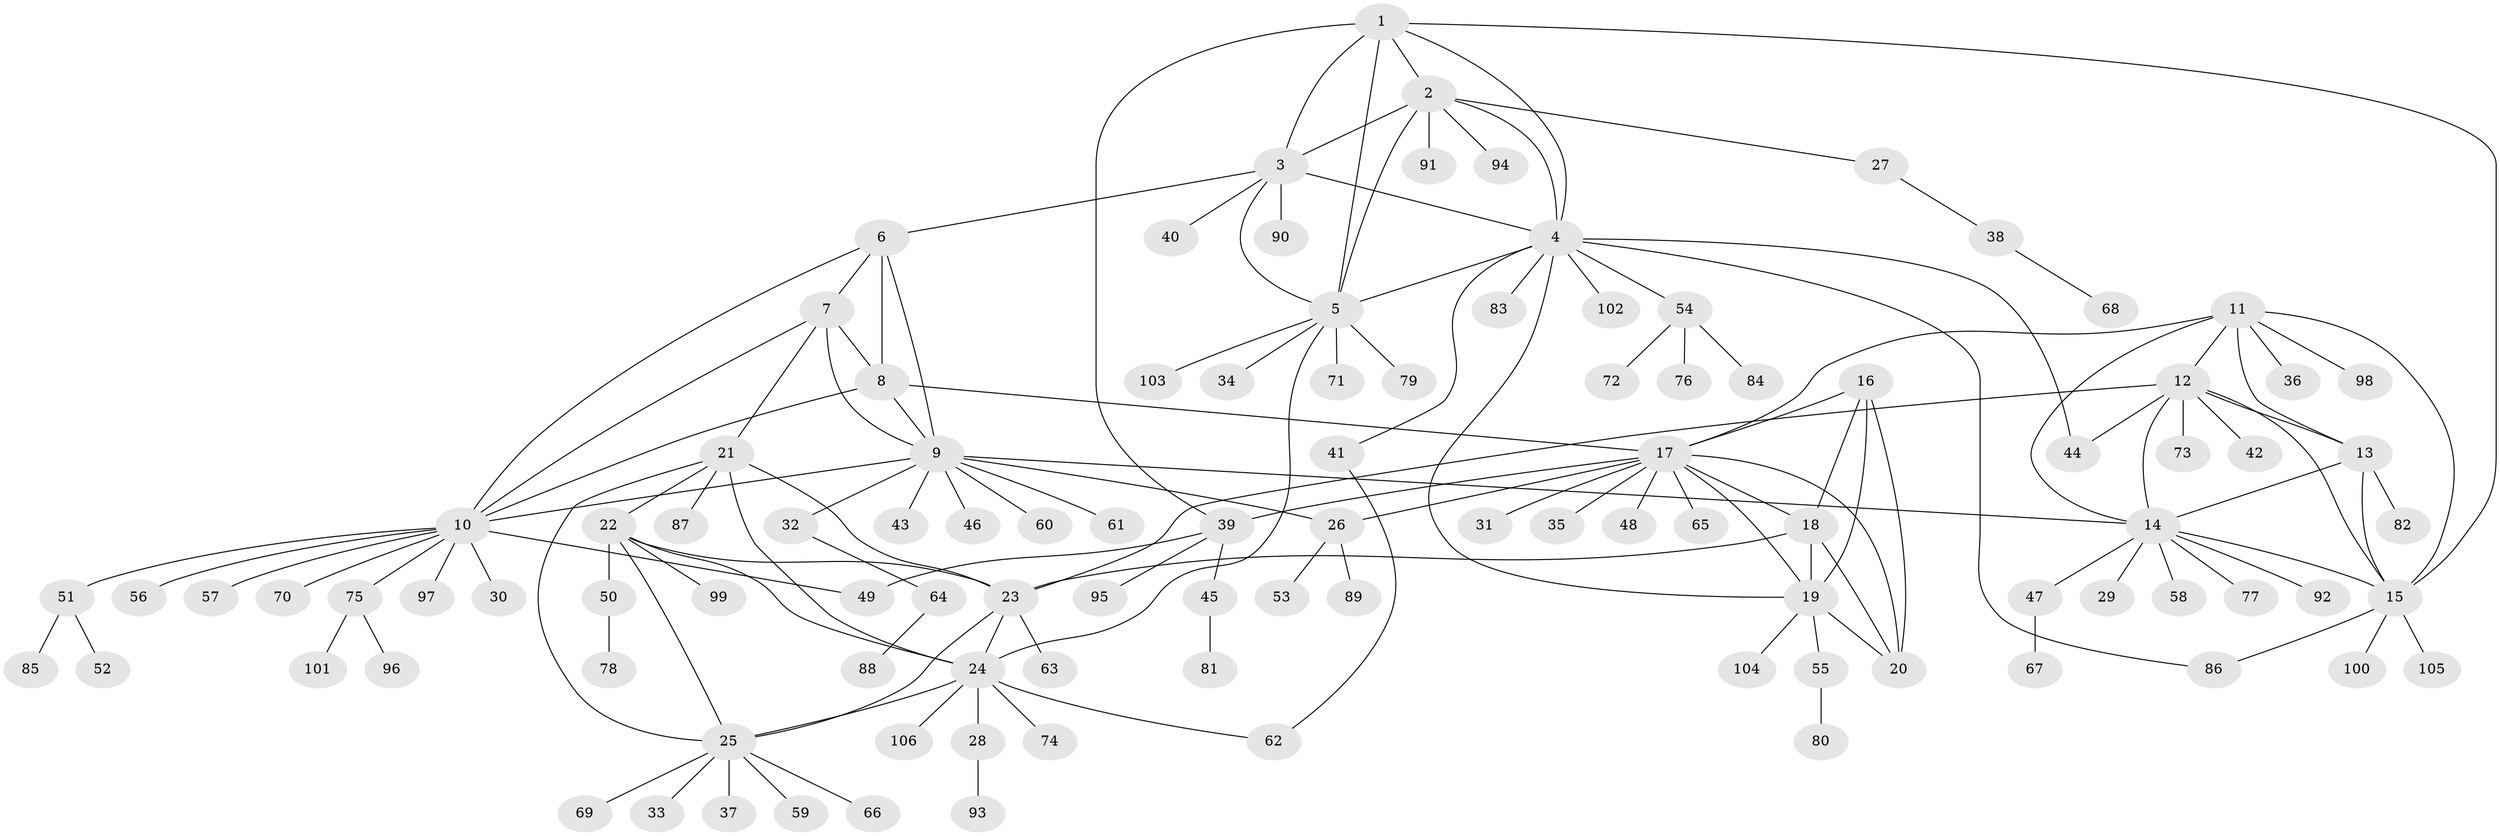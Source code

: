 // Generated by graph-tools (version 1.1) at 2025/15/03/09/25 04:15:57]
// undirected, 106 vertices, 147 edges
graph export_dot {
graph [start="1"]
  node [color=gray90,style=filled];
  1;
  2;
  3;
  4;
  5;
  6;
  7;
  8;
  9;
  10;
  11;
  12;
  13;
  14;
  15;
  16;
  17;
  18;
  19;
  20;
  21;
  22;
  23;
  24;
  25;
  26;
  27;
  28;
  29;
  30;
  31;
  32;
  33;
  34;
  35;
  36;
  37;
  38;
  39;
  40;
  41;
  42;
  43;
  44;
  45;
  46;
  47;
  48;
  49;
  50;
  51;
  52;
  53;
  54;
  55;
  56;
  57;
  58;
  59;
  60;
  61;
  62;
  63;
  64;
  65;
  66;
  67;
  68;
  69;
  70;
  71;
  72;
  73;
  74;
  75;
  76;
  77;
  78;
  79;
  80;
  81;
  82;
  83;
  84;
  85;
  86;
  87;
  88;
  89;
  90;
  91;
  92;
  93;
  94;
  95;
  96;
  97;
  98;
  99;
  100;
  101;
  102;
  103;
  104;
  105;
  106;
  1 -- 2;
  1 -- 3;
  1 -- 4;
  1 -- 5;
  1 -- 15;
  1 -- 39;
  2 -- 3;
  2 -- 4;
  2 -- 5;
  2 -- 27;
  2 -- 91;
  2 -- 94;
  3 -- 4;
  3 -- 5;
  3 -- 6;
  3 -- 40;
  3 -- 90;
  4 -- 5;
  4 -- 19;
  4 -- 41;
  4 -- 44;
  4 -- 54;
  4 -- 83;
  4 -- 86;
  4 -- 102;
  5 -- 24;
  5 -- 34;
  5 -- 71;
  5 -- 79;
  5 -- 103;
  6 -- 7;
  6 -- 8;
  6 -- 9;
  6 -- 10;
  7 -- 8;
  7 -- 9;
  7 -- 10;
  7 -- 21;
  8 -- 9;
  8 -- 10;
  8 -- 17;
  9 -- 10;
  9 -- 14;
  9 -- 26;
  9 -- 32;
  9 -- 43;
  9 -- 46;
  9 -- 60;
  9 -- 61;
  10 -- 30;
  10 -- 49;
  10 -- 51;
  10 -- 56;
  10 -- 57;
  10 -- 70;
  10 -- 75;
  10 -- 97;
  11 -- 12;
  11 -- 13;
  11 -- 14;
  11 -- 15;
  11 -- 17;
  11 -- 36;
  11 -- 98;
  12 -- 13;
  12 -- 14;
  12 -- 15;
  12 -- 23;
  12 -- 42;
  12 -- 44;
  12 -- 73;
  13 -- 14;
  13 -- 15;
  13 -- 82;
  14 -- 15;
  14 -- 29;
  14 -- 47;
  14 -- 58;
  14 -- 77;
  14 -- 92;
  15 -- 86;
  15 -- 100;
  15 -- 105;
  16 -- 17;
  16 -- 18;
  16 -- 19;
  16 -- 20;
  17 -- 18;
  17 -- 19;
  17 -- 20;
  17 -- 26;
  17 -- 31;
  17 -- 35;
  17 -- 39;
  17 -- 48;
  17 -- 65;
  18 -- 19;
  18 -- 20;
  18 -- 23;
  19 -- 20;
  19 -- 55;
  19 -- 104;
  21 -- 22;
  21 -- 23;
  21 -- 24;
  21 -- 25;
  21 -- 87;
  22 -- 23;
  22 -- 24;
  22 -- 25;
  22 -- 50;
  22 -- 99;
  23 -- 24;
  23 -- 25;
  23 -- 63;
  24 -- 25;
  24 -- 28;
  24 -- 62;
  24 -- 74;
  24 -- 106;
  25 -- 33;
  25 -- 37;
  25 -- 59;
  25 -- 66;
  25 -- 69;
  26 -- 53;
  26 -- 89;
  27 -- 38;
  28 -- 93;
  32 -- 64;
  38 -- 68;
  39 -- 45;
  39 -- 49;
  39 -- 95;
  41 -- 62;
  45 -- 81;
  47 -- 67;
  50 -- 78;
  51 -- 52;
  51 -- 85;
  54 -- 72;
  54 -- 76;
  54 -- 84;
  55 -- 80;
  64 -- 88;
  75 -- 96;
  75 -- 101;
}
